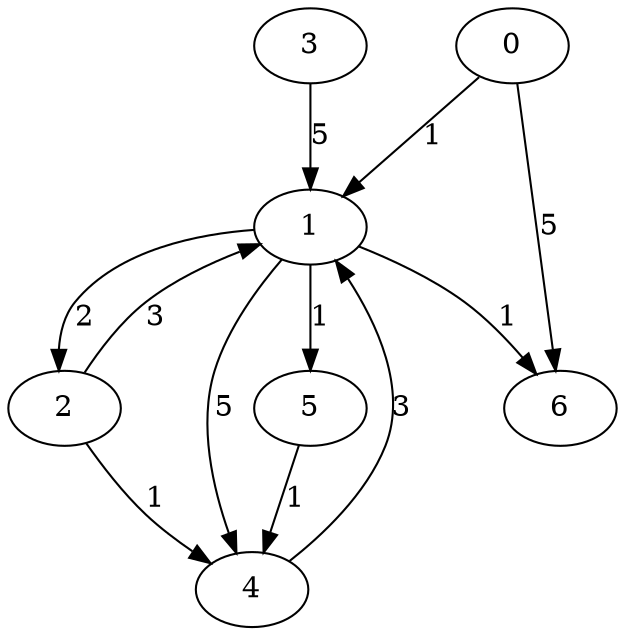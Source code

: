 digraph{
0
0->1 [label="1"];
0->6 [label="5"];
1
1->2 [label="2"];
1->4 [label="5"];
1->5 [label="1"];
1->6 [label="1"];
2
2->1 [label="3"];
2->4 [label="1"];
3
3->1 [label="5"];
4
4->1 [label="3"];
5
5->4 [label="1"];
6
}